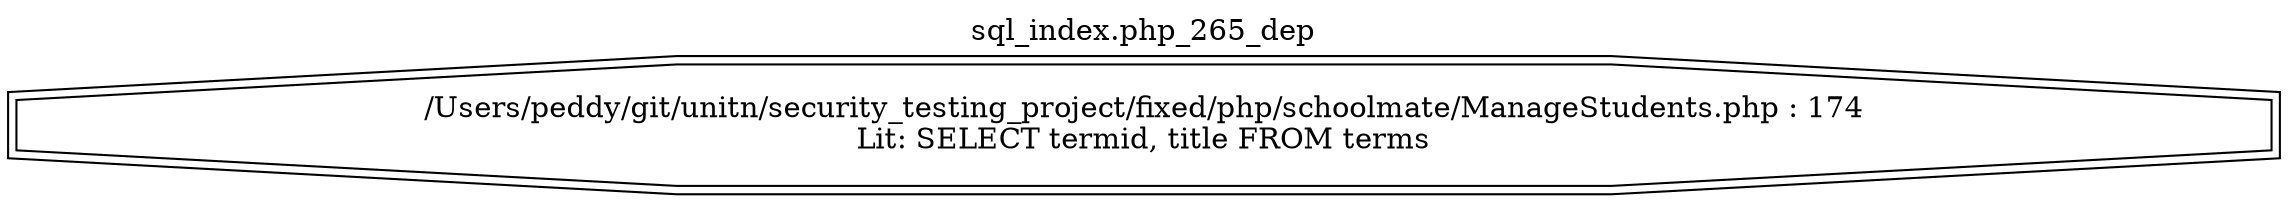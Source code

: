 digraph cfg {
  label="sql_index.php_265_dep";
  labelloc=t;
  n1 [shape=doubleoctagon, label="/Users/peddy/git/unitn/security_testing_project/fixed/php/schoolmate/ManageStudents.php : 174\nLit: SELECT termid, title FROM terms\n"];
}
